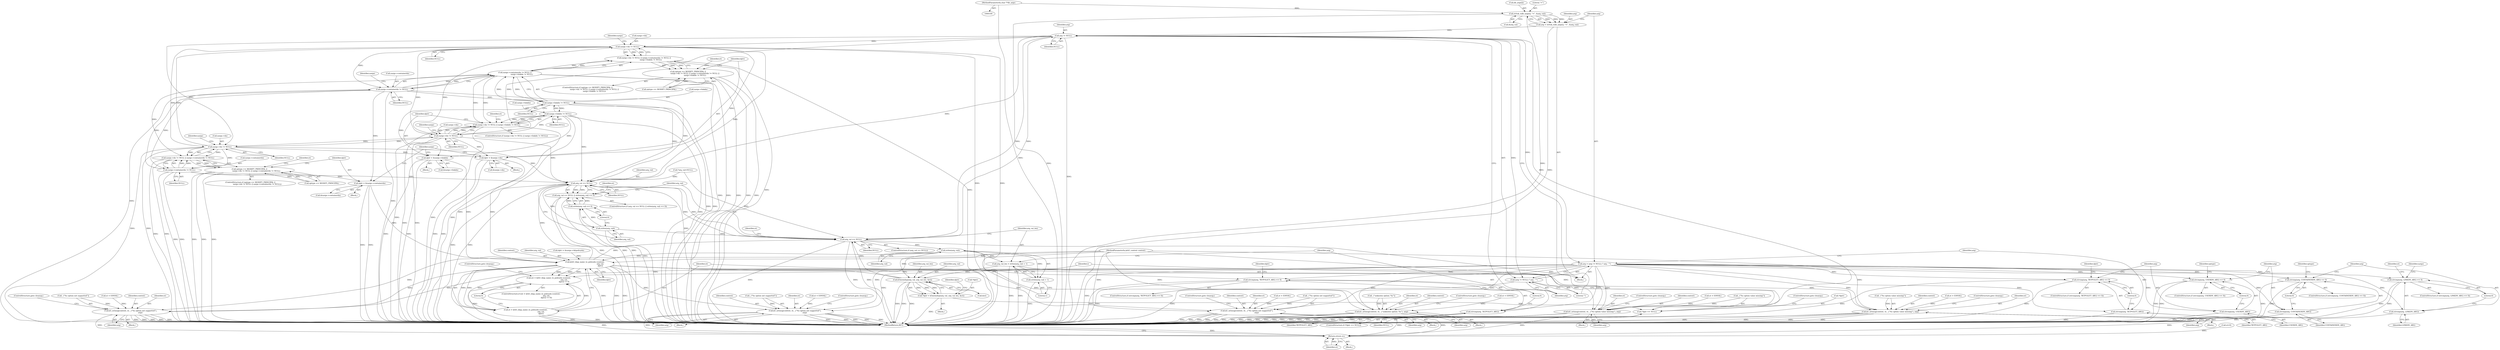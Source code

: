 digraph "0_krb5_08c642c09c38a9c6454ab43a9b53b2a89b9eef99@API" {
"1000145" [label="(Call,strtok_r(db_args[i], \"=\", &arg_val))"];
"1000102" [label="(MethodParameterIn,char **db_args)"];
"1000143" [label="(Call,arg = strtok_r(db_args[i], \"=\", &arg_val))"];
"1000155" [label="(Call,arg != NULL)"];
"1000152" [label="(Call,arg = (arg != NULL) ? arg : \"\")"];
"1000161" [label="(Call,strcmp(arg, TKTPOLICY_ARG) == 0)"];
"1000162" [label="(Call,strcmp(arg, TKTPOLICY_ARG))"];
"1000176" [label="(Call,strcmp(arg, USERDN_ARG) == 0)"];
"1000177" [label="(Call,strcmp(arg, USERDN_ARG))"];
"1000208" [label="(Call,k5_setmsg(context, st, _(\"%s option not supported\"),\n                                  arg))"];
"1000391" [label="(Return,return st;)"];
"1000223" [label="(Call,strcmp(arg, CONTAINERDN_ARG) == 0)"];
"1000224" [label="(Call,strcmp(arg, CONTAINERDN_ARG))"];
"1000249" [label="(Call,k5_setmsg(context, st, _(\"%s option not supported\"),\n                                  arg))"];
"1000264" [label="(Call,strcmp(arg, LINKDN_ARG) == 0)"];
"1000265" [label="(Call,strcmp(arg, LINKDN_ARG))"];
"1000286" [label="(Call,k5_setmsg(context, st, _(\"%s option not supported\"),\n                                  arg))"];
"1000304" [label="(Call,k5_setmsg(context, st, _(\"unknown option: %s\"), arg))"];
"1000329" [label="(Call,k5_setmsg(context, st, _(\"%s option value missing\"), arg))"];
"1000344" [label="(Call,k5_setmsg(context, st, _(\"%s option value missing\"), arg))"];
"1000358" [label="(Call,strcmp(arg, TKTPOLICY_ARG) == 0)"];
"1000359" [label="(Call,strcmp(arg, TKTPOLICY_ARG))"];
"1000154" [label="(Call,(arg != NULL) ? arg : \"\")"];
"1000188" [label="(Call,xargs->dn != NULL)"];
"1000187" [label="(Call,xargs->dn != NULL || xargs->containerdn != NULL ||\n                        xargs->linkdn != NULL)"];
"1000183" [label="(Call,optype == MODIFY_PRINCIPAL ||\n                        xargs->dn != NULL || xargs->containerdn != NULL ||\n                        xargs->linkdn != NULL)"];
"1000194" [label="(Call,xargs->containerdn != NULL)"];
"1000193" [label="(Call,xargs->containerdn != NULL ||\n                        xargs->linkdn != NULL)"];
"1000234" [label="(Call,xargs->dn != NULL || xargs->containerdn != NULL)"];
"1000230" [label="(Call,optype == MODIFY_PRINCIPAL ||\n                        xargs->dn != NULL || xargs->containerdn != NULL)"];
"1000271" [label="(Call,xargs->dn != NULL || xargs->linkdn != NULL)"];
"1000199" [label="(Call,xargs->linkdn != NULL)"];
"1000277" [label="(Call,xargs->linkdn != NULL)"];
"1000293" [label="(Call,dptr = &xargs->linkdn)"];
"1000368" [label="(Call,krb5_ldap_name_to_policydn (context,\n                                                      arg_val,\n                                                      dptr))"];
"1000318" [label="(Call,arg_val == NULL)"];
"1000317" [label="(Call,arg_val == NULL || strlen(arg_val) == 0)"];
"1000322" [label="(Call,strlen(arg_val))"];
"1000321" [label="(Call,strlen(arg_val) == 0)"];
"1000337" [label="(Call,arg_val == NULL)"];
"1000354" [label="(Call,strlen(arg_val))"];
"1000351" [label="(Call,arg_val_len = strlen(arg_val) + 1)"];
"1000379" [label="(Call,k5memdup(arg_val, arg_val_len, &st))"];
"1000376" [label="(Call,*dptr = k5memdup(arg_val, arg_val_len, &st))"];
"1000385" [label="(Call,*dptr == NULL)"];
"1000353" [label="(Call,strlen(arg_val) + 1)"];
"1000365" [label="(Call,(st = krb5_ldap_name_to_policydn (context,\n                                                      arg_val,\n                                                      dptr)) != 0)"];
"1000366" [label="(Call,st = krb5_ldap_name_to_policydn (context,\n                                                      arg_val,\n                                                      dptr))"];
"1000240" [label="(Call,xargs->containerdn != NULL)"];
"1000256" [label="(Call,dptr = &xargs->containerdn)"];
"1000215" [label="(Call,dptr = &xargs->dn)"];
"1000235" [label="(Call,xargs->dn != NULL)"];
"1000272" [label="(Call,xargs->dn != NULL)"];
"1000177" [label="(Call,strcmp(arg, USERDN_ARG))"];
"1000241" [label="(Call,xargs->containerdn)"];
"1000254" [label="(Identifier,arg)"];
"1000231" [label="(Call,optype == MODIFY_PRINCIPAL)"];
"1000269" [label="(Block,)"];
"1000229" [label="(ControlStructure,if (optype == MODIFY_PRINCIPAL ||\n                        xargs->dn != NULL || xargs->containerdn != NULL))"];
"1000355" [label="(Identifier,arg_val)"];
"1000321" [label="(Call,strlen(arg_val) == 0)"];
"1000200" [label="(Call,xargs->linkdn)"];
"1000222" [label="(ControlStructure,if (strcmp(arg, CONTAINERDN_ARG) == 0))"];
"1000332" [label="(Call,_(\"%s option value missing\"))"];
"1000284" [label="(Identifier,st)"];
"1000152" [label="(Call,arg = (arg != NULL) ? arg : \"\")"];
"1000101" [label="(MethodParameterIn,krb5_context context)"];
"1000347" [label="(Call,_(\"%s option value missing\"))"];
"1000256" [label="(Call,dptr = &xargs->containerdn)"];
"1000322" [label="(Call,strlen(arg_val))"];
"1000266" [label="(Identifier,arg)"];
"1000249" [label="(Call,k5_setmsg(context, st, _(\"%s option not supported\"),\n                                  arg))"];
"1000225" [label="(Identifier,arg)"];
"1000344" [label="(Call,k5_setmsg(context, st, _(\"%s option value missing\"), arg))"];
"1000283" [label="(Call,st = EINVAL)"];
"1000210" [label="(Identifier,st)"];
"1000331" [label="(Identifier,st)"];
"1000178" [label="(Identifier,arg)"];
"1000278" [label="(Call,xargs->linkdn)"];
"1000199" [label="(Call,xargs->linkdn != NULL)"];
"1000246" [label="(Call,st = EINVAL)"];
"1000289" [label="(Call,_(\"%s option not supported\"))"];
"1000149" [label="(Literal,\"=\")"];
"1000188" [label="(Call,xargs->dn != NULL)"];
"1000370" [label="(Identifier,arg_val)"];
"1000305" [label="(Identifier,context)"];
"1000157" [label="(Identifier,NULL)"];
"1000161" [label="(Call,strcmp(arg, TKTPOLICY_ARG) == 0)"];
"1000228" [label="(Block,)"];
"1000337" [label="(Call,arg_val == NULL)"];
"1000309" [label="(Identifier,arg)"];
"1000234" [label="(Call,xargs->dn != NULL || xargs->containerdn != NULL)"];
"1000317" [label="(Call,arg_val == NULL || strlen(arg_val) == 0)"];
"1000356" [label="(Literal,1)"];
"1000319" [label="(Identifier,arg_val)"];
"1000257" [label="(Identifier,dptr)"];
"1000371" [label="(Identifier,dptr)"];
"1000271" [label="(Call,xargs->dn != NULL || xargs->linkdn != NULL)"];
"1000316" [label="(ControlStructure,if (arg_val == NULL || strlen(arg_val) == 0))"];
"1000146" [label="(Call,db_args[i])"];
"1000381" [label="(Identifier,arg_val_len)"];
"1000292" [label="(ControlStructure,goto cleanup;)"];
"1000377" [label="(Call,*dptr)"];
"1000176" [label="(Call,strcmp(arg, USERDN_ARG) == 0)"];
"1000323" [label="(Identifier,arg_val)"];
"1000242" [label="(Identifier,xargs)"];
"1000230" [label="(Call,optype == MODIFY_PRINCIPAL ||\n                        xargs->dn != NULL || xargs->containerdn != NULL)"];
"1000310" [label="(ControlStructure,goto cleanup;)"];
"1000195" [label="(Call,xargs->containerdn)"];
"1000245" [label="(Block,)"];
"1000179" [label="(Identifier,USERDN_ARG)"];
"1000227" [label="(Literal,0)"];
"1000329" [label="(Call,k5_setmsg(context, st, _(\"%s option value missing\"), arg))"];
"1000393" [label="(MethodReturn,RET)"];
"1000180" [label="(Literal,0)"];
"1000144" [label="(Identifier,arg)"];
"1000325" [label="(Block,)"];
"1000205" [label="(Call,st = EINVAL)"];
"1000313" [label="(Identifier,xargs)"];
"1000203" [label="(Identifier,NULL)"];
"1000335" [label="(ControlStructure,goto cleanup;)"];
"1000226" [label="(Identifier,CONTAINERDN_ARG)"];
"1000287" [label="(Identifier,context)"];
"1000352" [label="(Identifier,arg_val_len)"];
"1000244" [label="(Identifier,NULL)"];
"1000264" [label="(Call,strcmp(arg, LINKDN_ARG) == 0)"];
"1000334" [label="(Identifier,arg)"];
"1000358" [label="(Call,strcmp(arg, TKTPOLICY_ARG) == 0)"];
"1000162" [label="(Call,strcmp(arg, TKTPOLICY_ARG))"];
"1000304" [label="(Call,k5_setmsg(context, st, _(\"unknown option: %s\"), arg))"];
"1000143" [label="(Call,arg = strtok_r(db_args[i], \"=\", &arg_val))"];
"1000302" [label="(Identifier,st)"];
"1000102" [label="(MethodParameterIn,char **db_args)"];
"1000216" [label="(Identifier,dptr)"];
"1000247" [label="(Identifier,st)"];
"1000184" [label="(Call,optype == MODIFY_PRINCIPAL)"];
"1000291" [label="(Identifier,arg)"];
"1000367" [label="(Identifier,st)"];
"1000175" [label="(ControlStructure,if (strcmp(arg, USERDN_ARG) == 0))"];
"1000277" [label="(Call,xargs->linkdn != NULL)"];
"1000250" [label="(Identifier,context)"];
"1000141" [label="(Identifier,i)"];
"1000376" [label="(Call,*dptr = k5memdup(arg_val, arg_val_len, &st))"];
"1000268" [label="(Literal,0)"];
"1000392" [label="(Identifier,st)"];
"1000301" [label="(Call,st = EINVAL)"];
"1000389" [label="(ControlStructure,goto cleanup;)"];
"1000273" [label="(Call,xargs->dn)"];
"1000345" [label="(Identifier,context)"];
"1000288" [label="(Identifier,st)"];
"1000232" [label="(Identifier,optype)"];
"1000380" [label="(Identifier,arg_val)"];
"1000183" [label="(Call,optype == MODIFY_PRINCIPAL ||\n                        xargs->dn != NULL || xargs->containerdn != NULL ||\n                        xargs->linkdn != NULL)"];
"1000251" [label="(Identifier,st)"];
"1000307" [label="(Call,_(\"unknown option: %s\"))"];
"1000318" [label="(Call,arg_val == NULL)"];
"1000324" [label="(Literal,0)"];
"1000270" [label="(ControlStructure,if (xargs->dn != NULL || xargs->linkdn != NULL))"];
"1000375" [label="(Block,)"];
"1000192" [label="(Identifier,NULL)"];
"1000385" [label="(Call,*dptr == NULL)"];
"1000213" [label="(Identifier,arg)"];
"1000158" [label="(Identifier,arg)"];
"1000198" [label="(Identifier,NULL)"];
"1000208" [label="(Call,k5_setmsg(context, st, _(\"%s option not supported\"),\n                                  arg))"];
"1000154" [label="(Call,(arg != NULL) ? arg : \"\")"];
"1000364" [label="(ControlStructure,if ((st = krb5_ldap_name_to_policydn (context,\n                                                      arg_val,\n                                                      dptr)) != 0))"];
"1000193" [label="(Call,xargs->containerdn != NULL ||\n                        xargs->linkdn != NULL)"];
"1000306" [label="(Identifier,st)"];
"1000330" [label="(Identifier,context)"];
"1000362" [label="(Literal,0)"];
"1000366" [label="(Call,st = krb5_ldap_name_to_policydn (context,\n                                                      arg_val,\n                                                      dptr))"];
"1000379" [label="(Call,k5memdup(arg_val, arg_val_len, &st))"];
"1000215" [label="(Call,dptr = &xargs->dn)"];
"1000326" [label="(Call,st = EINVAL)"];
"1000267" [label="(Identifier,LINKDN_ARG)"];
"1000368" [label="(Call,krb5_ldap_name_to_policydn (context,\n                                                      arg_val,\n                                                      dptr))"];
"1000339" [label="(Identifier,NULL)"];
"1000391" [label="(Return,return st;)"];
"1000167" [label="(Call,dptr = &xargs->tktpolicydn)"];
"1000153" [label="(Identifier,arg)"];
"1000217" [label="(Call,&xargs->dn)"];
"1000295" [label="(Call,&xargs->linkdn)"];
"1000185" [label="(Identifier,optype)"];
"1000351" [label="(Call,arg_val_len = strlen(arg_val) + 1)"];
"1000265" [label="(Call,strcmp(arg, LINKDN_ARG))"];
"1000360" [label="(Identifier,arg)"];
"1000155" [label="(Call,arg != NULL)"];
"1000341" [label="(Call,st = EINVAL)"];
"1000204" [label="(Block,)"];
"1000350" [label="(ControlStructure,goto cleanup;)"];
"1000384" [label="(ControlStructure,if (*dptr == NULL))"];
"1000201" [label="(Identifier,xargs)"];
"1000239" [label="(Identifier,NULL)"];
"1000382" [label="(Call,&st)"];
"1000189" [label="(Call,xargs->dn)"];
"1000168" [label="(Identifier,dptr)"];
"1000182" [label="(ControlStructure,if (optype == MODIFY_PRINCIPAL ||\n                        xargs->dn != NULL || xargs->containerdn != NULL ||\n                        xargs->linkdn != NULL))"];
"1000272" [label="(Call,xargs->dn != NULL)"];
"1000258" [label="(Call,&xargs->containerdn)"];
"1000349" [label="(Identifier,arg)"];
"1000165" [label="(Literal,0)"];
"1000300" [label="(Block,)"];
"1000346" [label="(Identifier,st)"];
"1000281" [label="(Identifier,NULL)"];
"1000164" [label="(Identifier,TKTPOLICY_ARG)"];
"1000276" [label="(Identifier,NULL)"];
"1000357" [label="(ControlStructure,if (strcmp(arg, TKTPOLICY_ARG) == 0))"];
"1000223" [label="(Call,strcmp(arg, CONTAINERDN_ARG) == 0)"];
"1000373" [label="(ControlStructure,goto cleanup;)"];
"1000235" [label="(Call,xargs->dn != NULL)"];
"1000145" [label="(Call,strtok_r(db_args[i], \"=\", &arg_val))"];
"1000263" [label="(ControlStructure,if (strcmp(arg, LINKDN_ARG) == 0))"];
"1000388" [label="(Identifier,NULL)"];
"1000274" [label="(Identifier,xargs)"];
"1000194" [label="(Call,xargs->containerdn != NULL)"];
"1000214" [label="(ControlStructure,goto cleanup;)"];
"1000293" [label="(Call,dptr = &xargs->linkdn)"];
"1000111" [label="(Call,st=0)"];
"1000327" [label="(Identifier,st)"];
"1000206" [label="(Identifier,st)"];
"1000160" [label="(ControlStructure,if (strcmp(arg, TKTPOLICY_ARG) == 0))"];
"1000187" [label="(Call,xargs->dn != NULL || xargs->containerdn != NULL ||\n                        xargs->linkdn != NULL)"];
"1000387" [label="(Identifier,dptr)"];
"1000365" [label="(Call,(st = krb5_ldap_name_to_policydn (context,\n                                                      arg_val,\n                                                      dptr)) != 0)"];
"1000336" [label="(ControlStructure,if (arg_val == NULL))"];
"1000286" [label="(Call,k5_setmsg(context, st, _(\"%s option not supported\"),\n                                  arg))"];
"1000252" [label="(Call,_(\"%s option not supported\"))"];
"1000386" [label="(Call,*dptr)"];
"1000361" [label="(Identifier,TKTPOLICY_ARG)"];
"1000279" [label="(Identifier,xargs)"];
"1000224" [label="(Call,strcmp(arg, CONTAINERDN_ARG))"];
"1000354" [label="(Call,strlen(arg_val))"];
"1000294" [label="(Identifier,dptr)"];
"1000209" [label="(Identifier,context)"];
"1000338" [label="(Identifier,arg_val)"];
"1000342" [label="(Identifier,st)"];
"1000369" [label="(Identifier,context)"];
"1000181" [label="(Block,)"];
"1000150" [label="(Call,&arg_val)"];
"1000372" [label="(Literal,0)"];
"1000236" [label="(Call,xargs->dn)"];
"1000240" [label="(Call,xargs->containerdn != NULL)"];
"1000340" [label="(Block,)"];
"1000142" [label="(Block,)"];
"1000105" [label="(Block,)"];
"1000282" [label="(Block,)"];
"1000359" [label="(Call,strcmp(arg, TKTPOLICY_ARG))"];
"1000156" [label="(Identifier,arg)"];
"1000353" [label="(Call,strlen(arg_val) + 1)"];
"1000378" [label="(Identifier,dptr)"];
"1000196" [label="(Identifier,xargs)"];
"1000320" [label="(Identifier,NULL)"];
"1000159" [label="(Literal,\"\")"];
"1000255" [label="(ControlStructure,goto cleanup;)"];
"1000119" [label="(Call,*arg_val=NULL)"];
"1000211" [label="(Call,_(\"%s option not supported\"))"];
"1000163" [label="(Identifier,arg)"];
"1000145" -> "1000143"  [label="AST: "];
"1000145" -> "1000150"  [label="CFG: "];
"1000146" -> "1000145"  [label="AST: "];
"1000149" -> "1000145"  [label="AST: "];
"1000150" -> "1000145"  [label="AST: "];
"1000143" -> "1000145"  [label="CFG: "];
"1000145" -> "1000393"  [label="DDG: "];
"1000145" -> "1000393"  [label="DDG: "];
"1000145" -> "1000143"  [label="DDG: "];
"1000145" -> "1000143"  [label="DDG: "];
"1000145" -> "1000143"  [label="DDG: "];
"1000102" -> "1000145"  [label="DDG: "];
"1000102" -> "1000100"  [label="AST: "];
"1000102" -> "1000393"  [label="DDG: "];
"1000143" -> "1000142"  [label="AST: "];
"1000144" -> "1000143"  [label="AST: "];
"1000153" -> "1000143"  [label="CFG: "];
"1000143" -> "1000393"  [label="DDG: "];
"1000143" -> "1000155"  [label="DDG: "];
"1000155" -> "1000154"  [label="AST: "];
"1000155" -> "1000157"  [label="CFG: "];
"1000156" -> "1000155"  [label="AST: "];
"1000157" -> "1000155"  [label="AST: "];
"1000158" -> "1000155"  [label="CFG: "];
"1000159" -> "1000155"  [label="CFG: "];
"1000155" -> "1000393"  [label="DDG: "];
"1000155" -> "1000152"  [label="DDG: "];
"1000337" -> "1000155"  [label="DDG: "];
"1000385" -> "1000155"  [label="DDG: "];
"1000155" -> "1000154"  [label="DDG: "];
"1000155" -> "1000188"  [label="DDG: "];
"1000155" -> "1000235"  [label="DDG: "];
"1000155" -> "1000272"  [label="DDG: "];
"1000155" -> "1000318"  [label="DDG: "];
"1000155" -> "1000337"  [label="DDG: "];
"1000152" -> "1000142"  [label="AST: "];
"1000152" -> "1000154"  [label="CFG: "];
"1000153" -> "1000152"  [label="AST: "];
"1000154" -> "1000152"  [label="AST: "];
"1000163" -> "1000152"  [label="CFG: "];
"1000152" -> "1000393"  [label="DDG: "];
"1000152" -> "1000161"  [label="DDG: "];
"1000152" -> "1000162"  [label="DDG: "];
"1000152" -> "1000176"  [label="DDG: "];
"1000152" -> "1000177"  [label="DDG: "];
"1000152" -> "1000208"  [label="DDG: "];
"1000152" -> "1000223"  [label="DDG: "];
"1000152" -> "1000224"  [label="DDG: "];
"1000152" -> "1000249"  [label="DDG: "];
"1000152" -> "1000264"  [label="DDG: "];
"1000152" -> "1000265"  [label="DDG: "];
"1000152" -> "1000286"  [label="DDG: "];
"1000152" -> "1000304"  [label="DDG: "];
"1000152" -> "1000329"  [label="DDG: "];
"1000152" -> "1000344"  [label="DDG: "];
"1000152" -> "1000358"  [label="DDG: "];
"1000152" -> "1000359"  [label="DDG: "];
"1000161" -> "1000160"  [label="AST: "];
"1000161" -> "1000165"  [label="CFG: "];
"1000162" -> "1000161"  [label="AST: "];
"1000165" -> "1000161"  [label="AST: "];
"1000168" -> "1000161"  [label="CFG: "];
"1000178" -> "1000161"  [label="CFG: "];
"1000161" -> "1000393"  [label="DDG: "];
"1000161" -> "1000393"  [label="DDG: "];
"1000162" -> "1000164"  [label="CFG: "];
"1000163" -> "1000162"  [label="AST: "];
"1000164" -> "1000162"  [label="AST: "];
"1000165" -> "1000162"  [label="CFG: "];
"1000162" -> "1000393"  [label="DDG: "];
"1000176" -> "1000175"  [label="AST: "];
"1000176" -> "1000180"  [label="CFG: "];
"1000177" -> "1000176"  [label="AST: "];
"1000180" -> "1000176"  [label="AST: "];
"1000185" -> "1000176"  [label="CFG: "];
"1000225" -> "1000176"  [label="CFG: "];
"1000176" -> "1000393"  [label="DDG: "];
"1000176" -> "1000393"  [label="DDG: "];
"1000177" -> "1000179"  [label="CFG: "];
"1000178" -> "1000177"  [label="AST: "];
"1000179" -> "1000177"  [label="AST: "];
"1000180" -> "1000177"  [label="CFG: "];
"1000177" -> "1000393"  [label="DDG: "];
"1000208" -> "1000204"  [label="AST: "];
"1000208" -> "1000213"  [label="CFG: "];
"1000209" -> "1000208"  [label="AST: "];
"1000210" -> "1000208"  [label="AST: "];
"1000211" -> "1000208"  [label="AST: "];
"1000213" -> "1000208"  [label="AST: "];
"1000214" -> "1000208"  [label="CFG: "];
"1000208" -> "1000393"  [label="DDG: "];
"1000208" -> "1000393"  [label="DDG: "];
"1000208" -> "1000393"  [label="DDG: "];
"1000208" -> "1000393"  [label="DDG: "];
"1000208" -> "1000393"  [label="DDG: "];
"1000368" -> "1000208"  [label="DDG: "];
"1000101" -> "1000208"  [label="DDG: "];
"1000205" -> "1000208"  [label="DDG: "];
"1000211" -> "1000208"  [label="DDG: "];
"1000208" -> "1000391"  [label="DDG: "];
"1000391" -> "1000105"  [label="AST: "];
"1000391" -> "1000392"  [label="CFG: "];
"1000392" -> "1000391"  [label="AST: "];
"1000393" -> "1000391"  [label="CFG: "];
"1000391" -> "1000393"  [label="DDG: "];
"1000392" -> "1000391"  [label="DDG: "];
"1000329" -> "1000391"  [label="DDG: "];
"1000249" -> "1000391"  [label="DDG: "];
"1000304" -> "1000391"  [label="DDG: "];
"1000366" -> "1000391"  [label="DDG: "];
"1000111" -> "1000391"  [label="DDG: "];
"1000286" -> "1000391"  [label="DDG: "];
"1000344" -> "1000391"  [label="DDG: "];
"1000223" -> "1000222"  [label="AST: "];
"1000223" -> "1000227"  [label="CFG: "];
"1000224" -> "1000223"  [label="AST: "];
"1000227" -> "1000223"  [label="AST: "];
"1000232" -> "1000223"  [label="CFG: "];
"1000266" -> "1000223"  [label="CFG: "];
"1000223" -> "1000393"  [label="DDG: "];
"1000223" -> "1000393"  [label="DDG: "];
"1000224" -> "1000226"  [label="CFG: "];
"1000225" -> "1000224"  [label="AST: "];
"1000226" -> "1000224"  [label="AST: "];
"1000227" -> "1000224"  [label="CFG: "];
"1000224" -> "1000393"  [label="DDG: "];
"1000249" -> "1000245"  [label="AST: "];
"1000249" -> "1000254"  [label="CFG: "];
"1000250" -> "1000249"  [label="AST: "];
"1000251" -> "1000249"  [label="AST: "];
"1000252" -> "1000249"  [label="AST: "];
"1000254" -> "1000249"  [label="AST: "];
"1000255" -> "1000249"  [label="CFG: "];
"1000249" -> "1000393"  [label="DDG: "];
"1000249" -> "1000393"  [label="DDG: "];
"1000249" -> "1000393"  [label="DDG: "];
"1000249" -> "1000393"  [label="DDG: "];
"1000249" -> "1000393"  [label="DDG: "];
"1000368" -> "1000249"  [label="DDG: "];
"1000101" -> "1000249"  [label="DDG: "];
"1000246" -> "1000249"  [label="DDG: "];
"1000252" -> "1000249"  [label="DDG: "];
"1000264" -> "1000263"  [label="AST: "];
"1000264" -> "1000268"  [label="CFG: "];
"1000265" -> "1000264"  [label="AST: "];
"1000268" -> "1000264"  [label="AST: "];
"1000274" -> "1000264"  [label="CFG: "];
"1000302" -> "1000264"  [label="CFG: "];
"1000264" -> "1000393"  [label="DDG: "];
"1000264" -> "1000393"  [label="DDG: "];
"1000265" -> "1000267"  [label="CFG: "];
"1000266" -> "1000265"  [label="AST: "];
"1000267" -> "1000265"  [label="AST: "];
"1000268" -> "1000265"  [label="CFG: "];
"1000265" -> "1000393"  [label="DDG: "];
"1000286" -> "1000282"  [label="AST: "];
"1000286" -> "1000291"  [label="CFG: "];
"1000287" -> "1000286"  [label="AST: "];
"1000288" -> "1000286"  [label="AST: "];
"1000289" -> "1000286"  [label="AST: "];
"1000291" -> "1000286"  [label="AST: "];
"1000292" -> "1000286"  [label="CFG: "];
"1000286" -> "1000393"  [label="DDG: "];
"1000286" -> "1000393"  [label="DDG: "];
"1000286" -> "1000393"  [label="DDG: "];
"1000286" -> "1000393"  [label="DDG: "];
"1000286" -> "1000393"  [label="DDG: "];
"1000368" -> "1000286"  [label="DDG: "];
"1000101" -> "1000286"  [label="DDG: "];
"1000283" -> "1000286"  [label="DDG: "];
"1000289" -> "1000286"  [label="DDG: "];
"1000304" -> "1000300"  [label="AST: "];
"1000304" -> "1000309"  [label="CFG: "];
"1000305" -> "1000304"  [label="AST: "];
"1000306" -> "1000304"  [label="AST: "];
"1000307" -> "1000304"  [label="AST: "];
"1000309" -> "1000304"  [label="AST: "];
"1000310" -> "1000304"  [label="CFG: "];
"1000304" -> "1000393"  [label="DDG: "];
"1000304" -> "1000393"  [label="DDG: "];
"1000304" -> "1000393"  [label="DDG: "];
"1000304" -> "1000393"  [label="DDG: "];
"1000304" -> "1000393"  [label="DDG: "];
"1000368" -> "1000304"  [label="DDG: "];
"1000101" -> "1000304"  [label="DDG: "];
"1000301" -> "1000304"  [label="DDG: "];
"1000307" -> "1000304"  [label="DDG: "];
"1000329" -> "1000325"  [label="AST: "];
"1000329" -> "1000334"  [label="CFG: "];
"1000330" -> "1000329"  [label="AST: "];
"1000331" -> "1000329"  [label="AST: "];
"1000332" -> "1000329"  [label="AST: "];
"1000334" -> "1000329"  [label="AST: "];
"1000335" -> "1000329"  [label="CFG: "];
"1000329" -> "1000393"  [label="DDG: "];
"1000329" -> "1000393"  [label="DDG: "];
"1000329" -> "1000393"  [label="DDG: "];
"1000329" -> "1000393"  [label="DDG: "];
"1000329" -> "1000393"  [label="DDG: "];
"1000368" -> "1000329"  [label="DDG: "];
"1000101" -> "1000329"  [label="DDG: "];
"1000326" -> "1000329"  [label="DDG: "];
"1000332" -> "1000329"  [label="DDG: "];
"1000344" -> "1000340"  [label="AST: "];
"1000344" -> "1000349"  [label="CFG: "];
"1000345" -> "1000344"  [label="AST: "];
"1000346" -> "1000344"  [label="AST: "];
"1000347" -> "1000344"  [label="AST: "];
"1000349" -> "1000344"  [label="AST: "];
"1000350" -> "1000344"  [label="CFG: "];
"1000344" -> "1000393"  [label="DDG: "];
"1000344" -> "1000393"  [label="DDG: "];
"1000344" -> "1000393"  [label="DDG: "];
"1000344" -> "1000393"  [label="DDG: "];
"1000344" -> "1000393"  [label="DDG: "];
"1000368" -> "1000344"  [label="DDG: "];
"1000101" -> "1000344"  [label="DDG: "];
"1000341" -> "1000344"  [label="DDG: "];
"1000347" -> "1000344"  [label="DDG: "];
"1000358" -> "1000357"  [label="AST: "];
"1000358" -> "1000362"  [label="CFG: "];
"1000359" -> "1000358"  [label="AST: "];
"1000362" -> "1000358"  [label="AST: "];
"1000367" -> "1000358"  [label="CFG: "];
"1000378" -> "1000358"  [label="CFG: "];
"1000358" -> "1000393"  [label="DDG: "];
"1000358" -> "1000393"  [label="DDG: "];
"1000359" -> "1000361"  [label="CFG: "];
"1000360" -> "1000359"  [label="AST: "];
"1000361" -> "1000359"  [label="AST: "];
"1000362" -> "1000359"  [label="CFG: "];
"1000359" -> "1000393"  [label="DDG: "];
"1000359" -> "1000393"  [label="DDG: "];
"1000154" -> "1000158"  [label="CFG: "];
"1000154" -> "1000159"  [label="CFG: "];
"1000158" -> "1000154"  [label="AST: "];
"1000159" -> "1000154"  [label="AST: "];
"1000154" -> "1000393"  [label="DDG: "];
"1000188" -> "1000187"  [label="AST: "];
"1000188" -> "1000192"  [label="CFG: "];
"1000189" -> "1000188"  [label="AST: "];
"1000192" -> "1000188"  [label="AST: "];
"1000196" -> "1000188"  [label="CFG: "];
"1000187" -> "1000188"  [label="CFG: "];
"1000188" -> "1000393"  [label="DDG: "];
"1000188" -> "1000393"  [label="DDG: "];
"1000188" -> "1000187"  [label="DDG: "];
"1000188" -> "1000187"  [label="DDG: "];
"1000235" -> "1000188"  [label="DDG: "];
"1000272" -> "1000188"  [label="DDG: "];
"1000188" -> "1000194"  [label="DDG: "];
"1000188" -> "1000215"  [label="DDG: "];
"1000188" -> "1000235"  [label="DDG: "];
"1000188" -> "1000272"  [label="DDG: "];
"1000188" -> "1000318"  [label="DDG: "];
"1000187" -> "1000183"  [label="AST: "];
"1000187" -> "1000193"  [label="CFG: "];
"1000193" -> "1000187"  [label="AST: "];
"1000183" -> "1000187"  [label="CFG: "];
"1000187" -> "1000393"  [label="DDG: "];
"1000187" -> "1000393"  [label="DDG: "];
"1000187" -> "1000183"  [label="DDG: "];
"1000187" -> "1000183"  [label="DDG: "];
"1000193" -> "1000187"  [label="DDG: "];
"1000193" -> "1000187"  [label="DDG: "];
"1000183" -> "1000182"  [label="AST: "];
"1000183" -> "1000184"  [label="CFG: "];
"1000184" -> "1000183"  [label="AST: "];
"1000206" -> "1000183"  [label="CFG: "];
"1000216" -> "1000183"  [label="CFG: "];
"1000183" -> "1000393"  [label="DDG: "];
"1000183" -> "1000393"  [label="DDG: "];
"1000183" -> "1000393"  [label="DDG: "];
"1000184" -> "1000183"  [label="DDG: "];
"1000184" -> "1000183"  [label="DDG: "];
"1000194" -> "1000193"  [label="AST: "];
"1000194" -> "1000198"  [label="CFG: "];
"1000195" -> "1000194"  [label="AST: "];
"1000198" -> "1000194"  [label="AST: "];
"1000201" -> "1000194"  [label="CFG: "];
"1000193" -> "1000194"  [label="CFG: "];
"1000194" -> "1000393"  [label="DDG: "];
"1000194" -> "1000393"  [label="DDG: "];
"1000194" -> "1000193"  [label="DDG: "];
"1000194" -> "1000193"  [label="DDG: "];
"1000240" -> "1000194"  [label="DDG: "];
"1000194" -> "1000199"  [label="DDG: "];
"1000194" -> "1000240"  [label="DDG: "];
"1000194" -> "1000256"  [label="DDG: "];
"1000194" -> "1000318"  [label="DDG: "];
"1000193" -> "1000199"  [label="CFG: "];
"1000199" -> "1000193"  [label="AST: "];
"1000193" -> "1000393"  [label="DDG: "];
"1000193" -> "1000393"  [label="DDG: "];
"1000199" -> "1000193"  [label="DDG: "];
"1000199" -> "1000193"  [label="DDG: "];
"1000271" -> "1000193"  [label="DDG: "];
"1000193" -> "1000234"  [label="DDG: "];
"1000193" -> "1000271"  [label="DDG: "];
"1000234" -> "1000230"  [label="AST: "];
"1000234" -> "1000235"  [label="CFG: "];
"1000234" -> "1000240"  [label="CFG: "];
"1000235" -> "1000234"  [label="AST: "];
"1000240" -> "1000234"  [label="AST: "];
"1000230" -> "1000234"  [label="CFG: "];
"1000234" -> "1000393"  [label="DDG: "];
"1000234" -> "1000393"  [label="DDG: "];
"1000234" -> "1000230"  [label="DDG: "];
"1000234" -> "1000230"  [label="DDG: "];
"1000235" -> "1000234"  [label="DDG: "];
"1000235" -> "1000234"  [label="DDG: "];
"1000240" -> "1000234"  [label="DDG: "];
"1000240" -> "1000234"  [label="DDG: "];
"1000230" -> "1000229"  [label="AST: "];
"1000230" -> "1000231"  [label="CFG: "];
"1000231" -> "1000230"  [label="AST: "];
"1000247" -> "1000230"  [label="CFG: "];
"1000257" -> "1000230"  [label="CFG: "];
"1000230" -> "1000393"  [label="DDG: "];
"1000230" -> "1000393"  [label="DDG: "];
"1000230" -> "1000393"  [label="DDG: "];
"1000231" -> "1000230"  [label="DDG: "];
"1000231" -> "1000230"  [label="DDG: "];
"1000271" -> "1000270"  [label="AST: "];
"1000271" -> "1000272"  [label="CFG: "];
"1000271" -> "1000277"  [label="CFG: "];
"1000272" -> "1000271"  [label="AST: "];
"1000277" -> "1000271"  [label="AST: "];
"1000284" -> "1000271"  [label="CFG: "];
"1000294" -> "1000271"  [label="CFG: "];
"1000271" -> "1000393"  [label="DDG: "];
"1000271" -> "1000393"  [label="DDG: "];
"1000271" -> "1000393"  [label="DDG: "];
"1000272" -> "1000271"  [label="DDG: "];
"1000272" -> "1000271"  [label="DDG: "];
"1000277" -> "1000271"  [label="DDG: "];
"1000277" -> "1000271"  [label="DDG: "];
"1000199" -> "1000203"  [label="CFG: "];
"1000200" -> "1000199"  [label="AST: "];
"1000203" -> "1000199"  [label="AST: "];
"1000199" -> "1000393"  [label="DDG: "];
"1000199" -> "1000393"  [label="DDG: "];
"1000277" -> "1000199"  [label="DDG: "];
"1000199" -> "1000277"  [label="DDG: "];
"1000199" -> "1000293"  [label="DDG: "];
"1000199" -> "1000318"  [label="DDG: "];
"1000277" -> "1000281"  [label="CFG: "];
"1000278" -> "1000277"  [label="AST: "];
"1000281" -> "1000277"  [label="AST: "];
"1000277" -> "1000393"  [label="DDG: "];
"1000277" -> "1000393"  [label="DDG: "];
"1000272" -> "1000277"  [label="DDG: "];
"1000277" -> "1000293"  [label="DDG: "];
"1000277" -> "1000318"  [label="DDG: "];
"1000293" -> "1000269"  [label="AST: "];
"1000293" -> "1000295"  [label="CFG: "];
"1000294" -> "1000293"  [label="AST: "];
"1000295" -> "1000293"  [label="AST: "];
"1000313" -> "1000293"  [label="CFG: "];
"1000293" -> "1000393"  [label="DDG: "];
"1000293" -> "1000393"  [label="DDG: "];
"1000293" -> "1000368"  [label="DDG: "];
"1000368" -> "1000366"  [label="AST: "];
"1000368" -> "1000371"  [label="CFG: "];
"1000369" -> "1000368"  [label="AST: "];
"1000370" -> "1000368"  [label="AST: "];
"1000371" -> "1000368"  [label="AST: "];
"1000366" -> "1000368"  [label="CFG: "];
"1000368" -> "1000393"  [label="DDG: "];
"1000368" -> "1000393"  [label="DDG: "];
"1000368" -> "1000393"  [label="DDG: "];
"1000368" -> "1000318"  [label="DDG: "];
"1000368" -> "1000337"  [label="DDG: "];
"1000368" -> "1000365"  [label="DDG: "];
"1000368" -> "1000365"  [label="DDG: "];
"1000368" -> "1000365"  [label="DDG: "];
"1000368" -> "1000366"  [label="DDG: "];
"1000368" -> "1000366"  [label="DDG: "];
"1000368" -> "1000366"  [label="DDG: "];
"1000101" -> "1000368"  [label="DDG: "];
"1000354" -> "1000368"  [label="DDG: "];
"1000167" -> "1000368"  [label="DDG: "];
"1000215" -> "1000368"  [label="DDG: "];
"1000256" -> "1000368"  [label="DDG: "];
"1000318" -> "1000317"  [label="AST: "];
"1000318" -> "1000320"  [label="CFG: "];
"1000319" -> "1000318"  [label="AST: "];
"1000320" -> "1000318"  [label="AST: "];
"1000323" -> "1000318"  [label="CFG: "];
"1000317" -> "1000318"  [label="CFG: "];
"1000318" -> "1000393"  [label="DDG: "];
"1000318" -> "1000393"  [label="DDG: "];
"1000318" -> "1000317"  [label="DDG: "];
"1000318" -> "1000317"  [label="DDG: "];
"1000379" -> "1000318"  [label="DDG: "];
"1000119" -> "1000318"  [label="DDG: "];
"1000235" -> "1000318"  [label="DDG: "];
"1000272" -> "1000318"  [label="DDG: "];
"1000240" -> "1000318"  [label="DDG: "];
"1000318" -> "1000322"  [label="DDG: "];
"1000318" -> "1000337"  [label="DDG: "];
"1000318" -> "1000337"  [label="DDG: "];
"1000317" -> "1000316"  [label="AST: "];
"1000317" -> "1000321"  [label="CFG: "];
"1000321" -> "1000317"  [label="AST: "];
"1000327" -> "1000317"  [label="CFG: "];
"1000338" -> "1000317"  [label="CFG: "];
"1000317" -> "1000393"  [label="DDG: "];
"1000317" -> "1000393"  [label="DDG: "];
"1000317" -> "1000393"  [label="DDG: "];
"1000321" -> "1000317"  [label="DDG: "];
"1000321" -> "1000317"  [label="DDG: "];
"1000322" -> "1000321"  [label="AST: "];
"1000322" -> "1000323"  [label="CFG: "];
"1000323" -> "1000322"  [label="AST: "];
"1000324" -> "1000322"  [label="CFG: "];
"1000322" -> "1000393"  [label="DDG: "];
"1000322" -> "1000321"  [label="DDG: "];
"1000322" -> "1000337"  [label="DDG: "];
"1000321" -> "1000324"  [label="CFG: "];
"1000324" -> "1000321"  [label="AST: "];
"1000321" -> "1000393"  [label="DDG: "];
"1000337" -> "1000336"  [label="AST: "];
"1000337" -> "1000339"  [label="CFG: "];
"1000338" -> "1000337"  [label="AST: "];
"1000339" -> "1000337"  [label="AST: "];
"1000342" -> "1000337"  [label="CFG: "];
"1000352" -> "1000337"  [label="CFG: "];
"1000337" -> "1000393"  [label="DDG: "];
"1000337" -> "1000393"  [label="DDG: "];
"1000337" -> "1000393"  [label="DDG: "];
"1000379" -> "1000337"  [label="DDG: "];
"1000119" -> "1000337"  [label="DDG: "];
"1000337" -> "1000354"  [label="DDG: "];
"1000337" -> "1000385"  [label="DDG: "];
"1000354" -> "1000353"  [label="AST: "];
"1000354" -> "1000355"  [label="CFG: "];
"1000355" -> "1000354"  [label="AST: "];
"1000356" -> "1000354"  [label="CFG: "];
"1000354" -> "1000351"  [label="DDG: "];
"1000354" -> "1000353"  [label="DDG: "];
"1000354" -> "1000379"  [label="DDG: "];
"1000351" -> "1000142"  [label="AST: "];
"1000351" -> "1000353"  [label="CFG: "];
"1000352" -> "1000351"  [label="AST: "];
"1000353" -> "1000351"  [label="AST: "];
"1000360" -> "1000351"  [label="CFG: "];
"1000351" -> "1000393"  [label="DDG: "];
"1000351" -> "1000393"  [label="DDG: "];
"1000351" -> "1000379"  [label="DDG: "];
"1000379" -> "1000376"  [label="AST: "];
"1000379" -> "1000382"  [label="CFG: "];
"1000380" -> "1000379"  [label="AST: "];
"1000381" -> "1000379"  [label="AST: "];
"1000382" -> "1000379"  [label="AST: "];
"1000376" -> "1000379"  [label="CFG: "];
"1000379" -> "1000393"  [label="DDG: "];
"1000379" -> "1000393"  [label="DDG: "];
"1000379" -> "1000393"  [label="DDG: "];
"1000379" -> "1000376"  [label="DDG: "];
"1000379" -> "1000376"  [label="DDG: "];
"1000379" -> "1000376"  [label="DDG: "];
"1000376" -> "1000375"  [label="AST: "];
"1000377" -> "1000376"  [label="AST: "];
"1000387" -> "1000376"  [label="CFG: "];
"1000376" -> "1000393"  [label="DDG: "];
"1000376" -> "1000385"  [label="DDG: "];
"1000385" -> "1000384"  [label="AST: "];
"1000385" -> "1000388"  [label="CFG: "];
"1000386" -> "1000385"  [label="AST: "];
"1000388" -> "1000385"  [label="AST: "];
"1000389" -> "1000385"  [label="CFG: "];
"1000141" -> "1000385"  [label="CFG: "];
"1000385" -> "1000393"  [label="DDG: "];
"1000385" -> "1000393"  [label="DDG: "];
"1000385" -> "1000393"  [label="DDG: "];
"1000353" -> "1000356"  [label="CFG: "];
"1000356" -> "1000353"  [label="AST: "];
"1000353" -> "1000393"  [label="DDG: "];
"1000365" -> "1000364"  [label="AST: "];
"1000365" -> "1000372"  [label="CFG: "];
"1000366" -> "1000365"  [label="AST: "];
"1000372" -> "1000365"  [label="AST: "];
"1000373" -> "1000365"  [label="CFG: "];
"1000141" -> "1000365"  [label="CFG: "];
"1000365" -> "1000393"  [label="DDG: "];
"1000366" -> "1000365"  [label="DDG: "];
"1000367" -> "1000366"  [label="AST: "];
"1000372" -> "1000366"  [label="CFG: "];
"1000366" -> "1000393"  [label="DDG: "];
"1000366" -> "1000393"  [label="DDG: "];
"1000240" -> "1000244"  [label="CFG: "];
"1000241" -> "1000240"  [label="AST: "];
"1000244" -> "1000240"  [label="AST: "];
"1000240" -> "1000393"  [label="DDG: "];
"1000240" -> "1000393"  [label="DDG: "];
"1000235" -> "1000240"  [label="DDG: "];
"1000240" -> "1000256"  [label="DDG: "];
"1000256" -> "1000228"  [label="AST: "];
"1000256" -> "1000258"  [label="CFG: "];
"1000257" -> "1000256"  [label="AST: "];
"1000258" -> "1000256"  [label="AST: "];
"1000313" -> "1000256"  [label="CFG: "];
"1000256" -> "1000393"  [label="DDG: "];
"1000256" -> "1000393"  [label="DDG: "];
"1000215" -> "1000181"  [label="AST: "];
"1000215" -> "1000217"  [label="CFG: "];
"1000216" -> "1000215"  [label="AST: "];
"1000217" -> "1000215"  [label="AST: "];
"1000313" -> "1000215"  [label="CFG: "];
"1000215" -> "1000393"  [label="DDG: "];
"1000215" -> "1000393"  [label="DDG: "];
"1000235" -> "1000215"  [label="DDG: "];
"1000272" -> "1000215"  [label="DDG: "];
"1000235" -> "1000239"  [label="CFG: "];
"1000236" -> "1000235"  [label="AST: "];
"1000239" -> "1000235"  [label="AST: "];
"1000242" -> "1000235"  [label="CFG: "];
"1000235" -> "1000393"  [label="DDG: "];
"1000235" -> "1000393"  [label="DDG: "];
"1000272" -> "1000235"  [label="DDG: "];
"1000235" -> "1000272"  [label="DDG: "];
"1000272" -> "1000276"  [label="CFG: "];
"1000273" -> "1000272"  [label="AST: "];
"1000276" -> "1000272"  [label="AST: "];
"1000279" -> "1000272"  [label="CFG: "];
"1000272" -> "1000393"  [label="DDG: "];
"1000272" -> "1000393"  [label="DDG: "];
}
